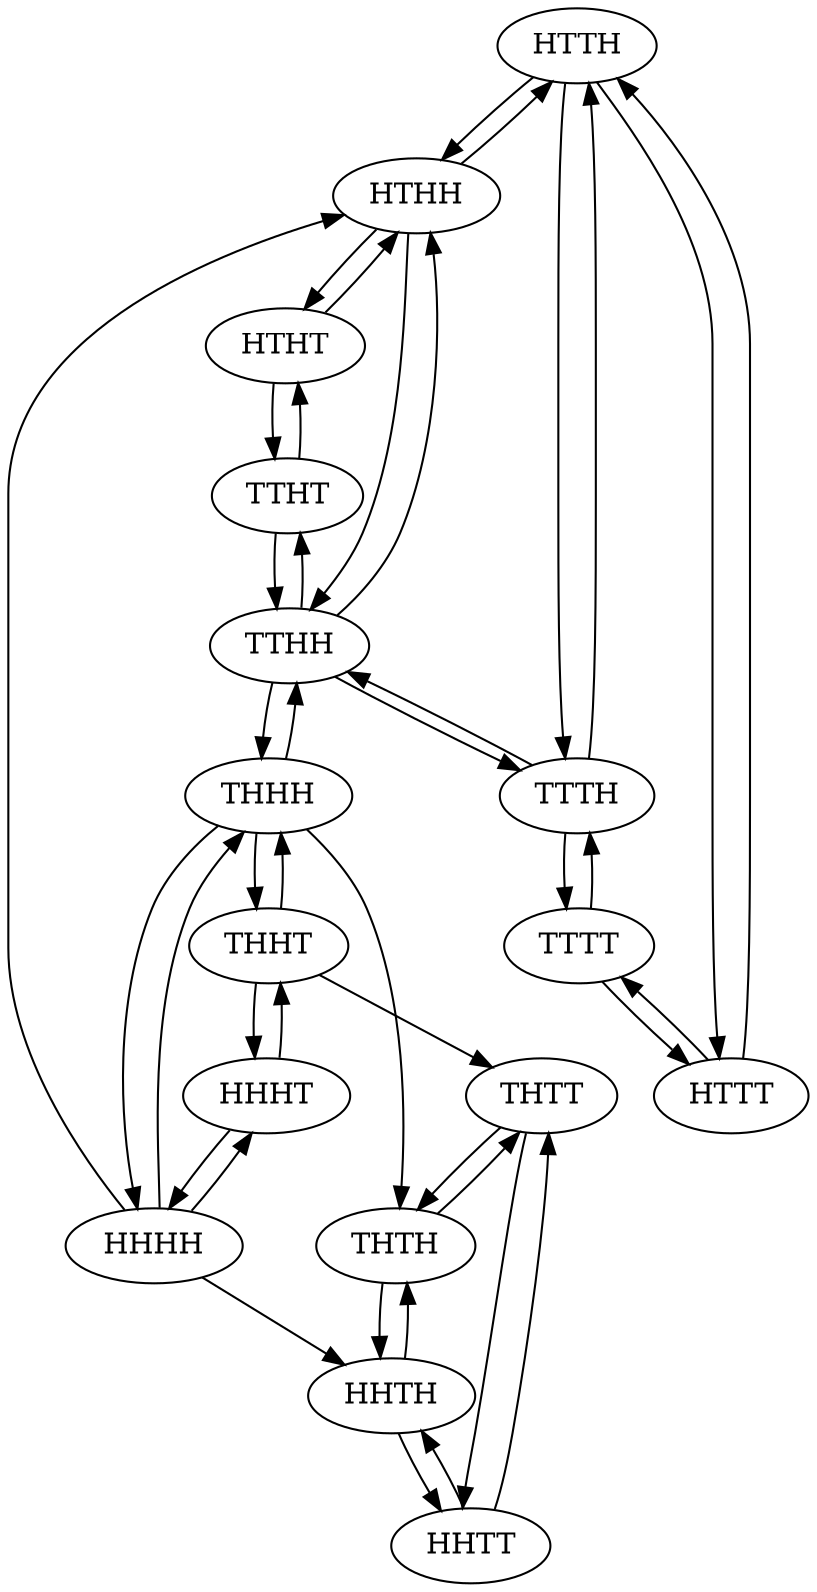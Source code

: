 digraph {
"HTTH" ;
"THHT" ;
"HTHH" ;
"TTHH" ;
"THHH" ;
"TTTH" ;
"TTTT" ;
"HTTT" ;
"HTHT" ;
"TTHT" ;
"HHHH" ;
"THTH" ;
"HHHT" ;
"THTT" ;
"HHTT" ;
"HHTH" ;

"HTTH" -> "HTHH";
"HTTH" -> "TTTH";
"HTTH" -> "HTTT";
"THHT" -> "THHH";
"THHT" -> "HHHT";
"THHT" -> "THTT";
"HTHH" -> "TTHH";
"HTHH" -> "HTHT";
"HTHH" -> "HTTH";
"TTHH" -> "THHH";
"TTHH" -> "TTHT";
"TTHH" -> "TTTH";
"TTHH" -> "HTHH";
"THHH" -> "THHT";
"THHH" -> "HHHH";
"THHH" -> "THTH";
"THHH" -> "TTHH";
"TTTH" -> "TTTT";
"TTTH" -> "TTHH";
"TTTH" -> "HTTH";
"TTTT" -> "TTTH";
"TTTT" -> "HTTT";
"HTTT" -> "TTTT";
"HTTT" -> "HTTH";
"HTHT" -> "HTHH";
"HTHT" -> "TTHT";
"TTHT" -> "TTHH";
"TTHT" -> "HTHT";
"HHHH" -> "THHH";
"HHHH" -> "HHHT";
"HHHH" -> "HHTH";
"HHHH" -> "HTHH";
"THTH" -> "HHTH";
"THTH" -> "THTT";
"HHHT" -> "HHHH";
"HHHT" -> "THHT";
"THTT" -> "THTH";
"THTT" -> "HHTT";
"HHTT" -> "HHTH";
"HHTT" -> "THTT";
"HHTH" -> "HHTT";
"HHTH" -> "THTH";
}
